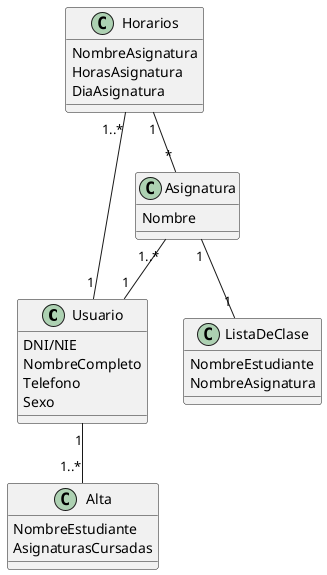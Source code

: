 @startuml Horarios
Class Usuario{
    DNI/NIE
    NombreCompleto
    Telefono
    Sexo
}
Class ListaDeClase{
    NombreEstudiante
    NombreAsignatura
}
Class Horarios{
    NombreAsignatura
    HorasAsignatura
    DiaAsignatura

}
Class Asignatura {
    Nombre
}
Class Alta{
    NombreEstudiante
    AsignaturasCursadas
}


Horarios "1..*"--"1" Usuario
Horarios"1"--"*"Asignatura
Asignatura"1..*"--"1"Usuario
Usuario"1"--"1..*"Alta
Asignatura"1"--"1"ListaDeClase